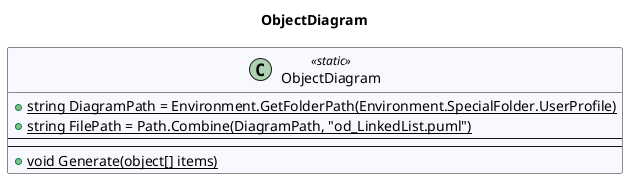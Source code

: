 @startuml ObjectDiagram
title ObjectDiagram
class ObjectDiagram << static >>  #GhostWhite {
+ {static} string DiagramPath = Environment.GetFolderPath(Environment.SpecialFolder.UserProfile)
+ {static} string FilePath = Path.Combine(DiagramPath, "od_LinkedList.puml")
---
---
+ {static} void Generate(object[] items)
}
@enduml
